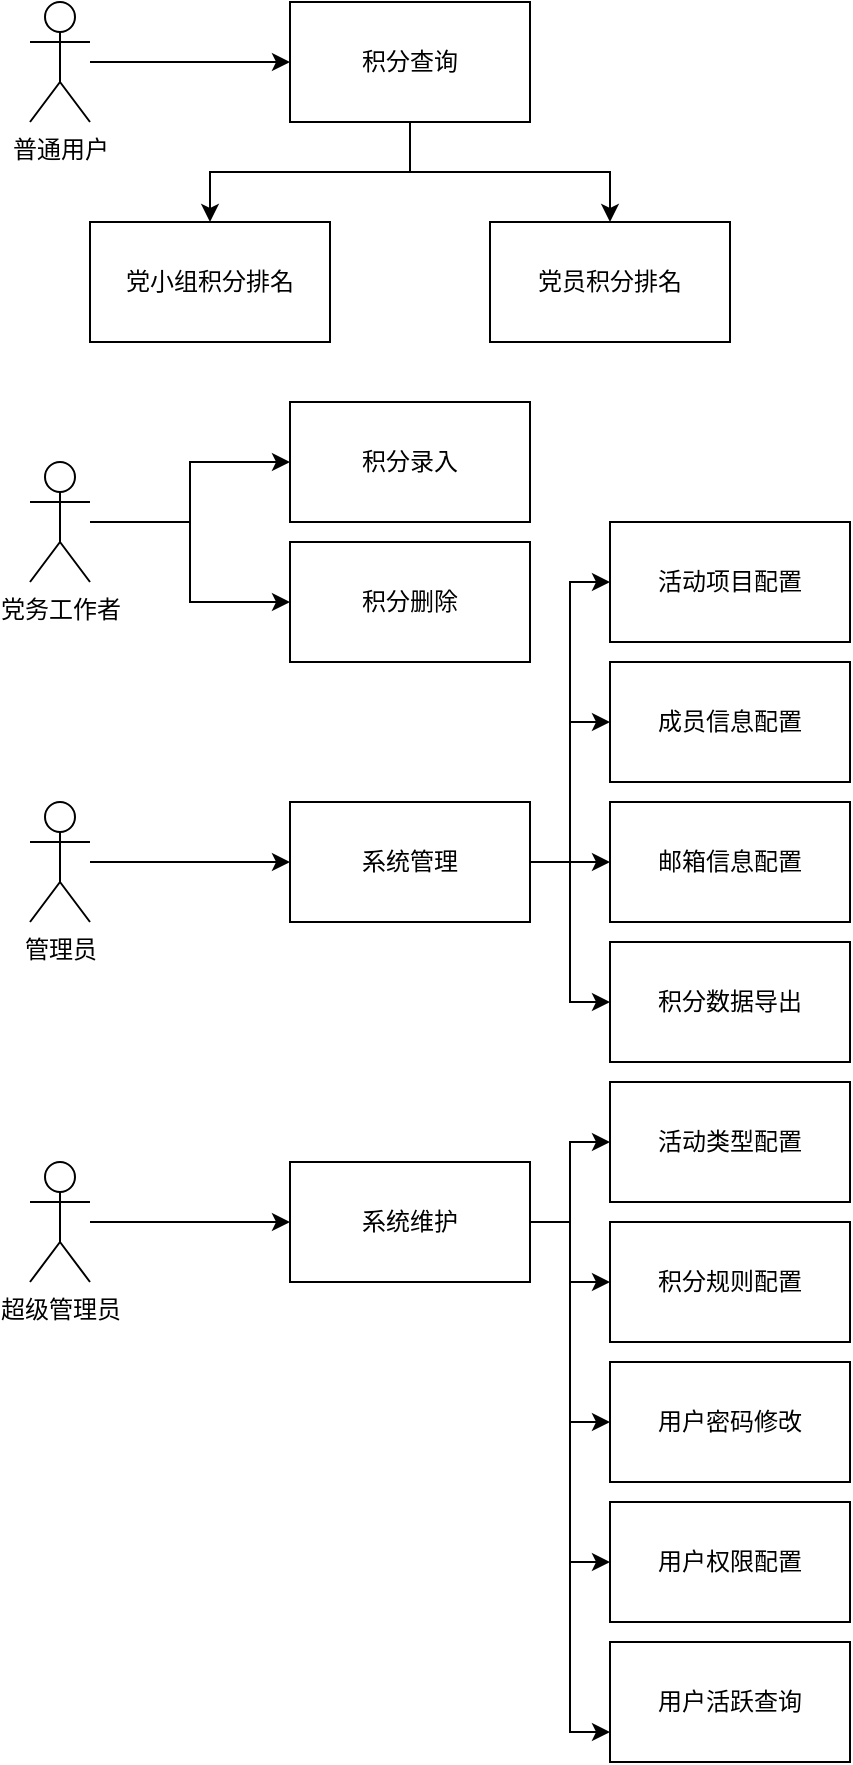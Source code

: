 <mxfile version="15.5.5" type="github">
  <diagram id="bh3-M8ebys-ZIm4aBCHa" name="Page-1">
    <mxGraphModel dx="2048" dy="692" grid="1" gridSize="10" guides="1" tooltips="1" connect="1" arrows="1" fold="1" page="1" pageScale="1" pageWidth="827" pageHeight="1169" math="0" shadow="0">
      <root>
        <mxCell id="0" />
        <mxCell id="1" parent="0" />
        <mxCell id="AsReBXEsJwNe9x3TPqY4-23" style="edgeStyle=orthogonalEdgeStyle;rounded=0;orthogonalLoop=1;jettySize=auto;html=1;" edge="1" parent="1" source="AsReBXEsJwNe9x3TPqY4-5" target="AsReBXEsJwNe9x3TPqY4-21">
          <mxGeometry relative="1" as="geometry" />
        </mxCell>
        <mxCell id="AsReBXEsJwNe9x3TPqY4-24" style="edgeStyle=orthogonalEdgeStyle;rounded=0;orthogonalLoop=1;jettySize=auto;html=1;exitX=0.5;exitY=1;exitDx=0;exitDy=0;" edge="1" parent="1" source="AsReBXEsJwNe9x3TPqY4-5" target="AsReBXEsJwNe9x3TPqY4-22">
          <mxGeometry relative="1" as="geometry" />
        </mxCell>
        <mxCell id="AsReBXEsJwNe9x3TPqY4-5" value="积分查询" style="rounded=0;whiteSpace=wrap;html=1;" vertex="1" parent="1">
          <mxGeometry y="200" width="120" height="60" as="geometry" />
        </mxCell>
        <mxCell id="AsReBXEsJwNe9x3TPqY4-6" value="积分录入" style="rounded=0;whiteSpace=wrap;html=1;" vertex="1" parent="1">
          <mxGeometry y="400" width="120" height="60" as="geometry" />
        </mxCell>
        <mxCell id="AsReBXEsJwNe9x3TPqY4-33" style="edgeStyle=orthogonalEdgeStyle;rounded=0;orthogonalLoop=1;jettySize=auto;html=1;entryX=0;entryY=0.5;entryDx=0;entryDy=0;" edge="1" parent="1" source="AsReBXEsJwNe9x3TPqY4-7" target="AsReBXEsJwNe9x3TPqY4-25">
          <mxGeometry relative="1" as="geometry" />
        </mxCell>
        <mxCell id="AsReBXEsJwNe9x3TPqY4-34" style="edgeStyle=orthogonalEdgeStyle;rounded=0;orthogonalLoop=1;jettySize=auto;html=1;entryX=0;entryY=0.5;entryDx=0;entryDy=0;" edge="1" parent="1" source="AsReBXEsJwNe9x3TPqY4-7" target="AsReBXEsJwNe9x3TPqY4-26">
          <mxGeometry relative="1" as="geometry" />
        </mxCell>
        <mxCell id="AsReBXEsJwNe9x3TPqY4-35" style="edgeStyle=orthogonalEdgeStyle;rounded=0;orthogonalLoop=1;jettySize=auto;html=1;exitX=1;exitY=0.5;exitDx=0;exitDy=0;entryX=0;entryY=0.5;entryDx=0;entryDy=0;" edge="1" parent="1" source="AsReBXEsJwNe9x3TPqY4-7" target="AsReBXEsJwNe9x3TPqY4-27">
          <mxGeometry relative="1" as="geometry" />
        </mxCell>
        <mxCell id="AsReBXEsJwNe9x3TPqY4-36" style="edgeStyle=orthogonalEdgeStyle;rounded=0;orthogonalLoop=1;jettySize=auto;html=1;exitX=1;exitY=0.5;exitDx=0;exitDy=0;entryX=0;entryY=0.5;entryDx=0;entryDy=0;" edge="1" parent="1" source="AsReBXEsJwNe9x3TPqY4-7" target="AsReBXEsJwNe9x3TPqY4-28">
          <mxGeometry relative="1" as="geometry" />
        </mxCell>
        <mxCell id="AsReBXEsJwNe9x3TPqY4-7" value="系统管理" style="rounded=0;whiteSpace=wrap;html=1;" vertex="1" parent="1">
          <mxGeometry y="600" width="120" height="60" as="geometry" />
        </mxCell>
        <mxCell id="AsReBXEsJwNe9x3TPqY4-42" style="edgeStyle=orthogonalEdgeStyle;rounded=0;orthogonalLoop=1;jettySize=auto;html=1;exitX=1;exitY=0.5;exitDx=0;exitDy=0;" edge="1" parent="1" source="AsReBXEsJwNe9x3TPqY4-8" target="AsReBXEsJwNe9x3TPqY4-37">
          <mxGeometry relative="1" as="geometry" />
        </mxCell>
        <mxCell id="AsReBXEsJwNe9x3TPqY4-43" style="edgeStyle=orthogonalEdgeStyle;rounded=0;orthogonalLoop=1;jettySize=auto;html=1;exitX=1;exitY=0.5;exitDx=0;exitDy=0;" edge="1" parent="1" source="AsReBXEsJwNe9x3TPqY4-8" target="AsReBXEsJwNe9x3TPqY4-38">
          <mxGeometry relative="1" as="geometry" />
        </mxCell>
        <mxCell id="AsReBXEsJwNe9x3TPqY4-44" style="edgeStyle=orthogonalEdgeStyle;rounded=0;orthogonalLoop=1;jettySize=auto;html=1;exitX=1;exitY=0.5;exitDx=0;exitDy=0;entryX=0;entryY=0.5;entryDx=0;entryDy=0;" edge="1" parent="1" source="AsReBXEsJwNe9x3TPqY4-8" target="AsReBXEsJwNe9x3TPqY4-39">
          <mxGeometry relative="1" as="geometry" />
        </mxCell>
        <mxCell id="AsReBXEsJwNe9x3TPqY4-45" style="edgeStyle=orthogonalEdgeStyle;rounded=0;orthogonalLoop=1;jettySize=auto;html=1;exitX=1;exitY=0.5;exitDx=0;exitDy=0;entryX=0;entryY=0.5;entryDx=0;entryDy=0;" edge="1" parent="1" source="AsReBXEsJwNe9x3TPqY4-8" target="AsReBXEsJwNe9x3TPqY4-40">
          <mxGeometry relative="1" as="geometry" />
        </mxCell>
        <mxCell id="AsReBXEsJwNe9x3TPqY4-46" style="edgeStyle=orthogonalEdgeStyle;rounded=0;orthogonalLoop=1;jettySize=auto;html=1;exitX=1;exitY=0.5;exitDx=0;exitDy=0;entryX=0;entryY=0.75;entryDx=0;entryDy=0;" edge="1" parent="1" source="AsReBXEsJwNe9x3TPqY4-8" target="AsReBXEsJwNe9x3TPqY4-41">
          <mxGeometry relative="1" as="geometry" />
        </mxCell>
        <mxCell id="AsReBXEsJwNe9x3TPqY4-8" value="系统维护" style="rounded=0;whiteSpace=wrap;html=1;" vertex="1" parent="1">
          <mxGeometry y="780" width="120" height="60" as="geometry" />
        </mxCell>
        <mxCell id="AsReBXEsJwNe9x3TPqY4-18" value="" style="edgeStyle=orthogonalEdgeStyle;rounded=0;orthogonalLoop=1;jettySize=auto;html=1;" edge="1" parent="1" source="AsReBXEsJwNe9x3TPqY4-10" target="AsReBXEsJwNe9x3TPqY4-5">
          <mxGeometry relative="1" as="geometry" />
        </mxCell>
        <mxCell id="AsReBXEsJwNe9x3TPqY4-10" value="普通用户" style="shape=umlActor;verticalLabelPosition=bottom;verticalAlign=top;html=1;outlineConnect=0;" vertex="1" parent="1">
          <mxGeometry x="-130" y="200" width="30" height="60" as="geometry" />
        </mxCell>
        <mxCell id="AsReBXEsJwNe9x3TPqY4-17" value="" style="edgeStyle=orthogonalEdgeStyle;rounded=0;orthogonalLoop=1;jettySize=auto;html=1;" edge="1" parent="1" source="AsReBXEsJwNe9x3TPqY4-14" target="AsReBXEsJwNe9x3TPqY4-6">
          <mxGeometry relative="1" as="geometry" />
        </mxCell>
        <mxCell id="AsReBXEsJwNe9x3TPqY4-30" style="edgeStyle=orthogonalEdgeStyle;rounded=0;orthogonalLoop=1;jettySize=auto;html=1;entryX=0;entryY=0.5;entryDx=0;entryDy=0;" edge="1" parent="1" source="AsReBXEsJwNe9x3TPqY4-14" target="AsReBXEsJwNe9x3TPqY4-29">
          <mxGeometry relative="1" as="geometry" />
        </mxCell>
        <mxCell id="AsReBXEsJwNe9x3TPqY4-14" value="党务工作者" style="shape=umlActor;verticalLabelPosition=bottom;verticalAlign=top;html=1;outlineConnect=0;" vertex="1" parent="1">
          <mxGeometry x="-130" y="430" width="30" height="60" as="geometry" />
        </mxCell>
        <mxCell id="AsReBXEsJwNe9x3TPqY4-19" value="" style="edgeStyle=orthogonalEdgeStyle;rounded=0;orthogonalLoop=1;jettySize=auto;html=1;" edge="1" parent="1" source="AsReBXEsJwNe9x3TPqY4-15" target="AsReBXEsJwNe9x3TPqY4-7">
          <mxGeometry relative="1" as="geometry" />
        </mxCell>
        <mxCell id="AsReBXEsJwNe9x3TPqY4-15" value="管理员" style="shape=umlActor;verticalLabelPosition=bottom;verticalAlign=top;html=1;outlineConnect=0;" vertex="1" parent="1">
          <mxGeometry x="-130" y="600" width="30" height="60" as="geometry" />
        </mxCell>
        <mxCell id="AsReBXEsJwNe9x3TPqY4-20" value="" style="edgeStyle=orthogonalEdgeStyle;rounded=0;orthogonalLoop=1;jettySize=auto;html=1;" edge="1" parent="1" source="AsReBXEsJwNe9x3TPqY4-16" target="AsReBXEsJwNe9x3TPqY4-8">
          <mxGeometry relative="1" as="geometry" />
        </mxCell>
        <mxCell id="AsReBXEsJwNe9x3TPqY4-16" value="超级管理员" style="shape=umlActor;verticalLabelPosition=bottom;verticalAlign=top;html=1;outlineConnect=0;" vertex="1" parent="1">
          <mxGeometry x="-130" y="780" width="30" height="60" as="geometry" />
        </mxCell>
        <mxCell id="AsReBXEsJwNe9x3TPqY4-21" value="党小组积分排名&lt;span style=&quot;color: rgba(0 , 0 , 0 , 0) ; font-family: monospace ; font-size: 0px&quot;&gt;%3CmxGraphModel%3E%3Croot%3E%3CmxCell%20id%3D%220%22%2F%3E%3CmxCell%20id%3D%221%22%20parent%3D%220%22%2F%3E%3CmxCell%20id%3D%222%22%20value%3D%22%E6%99%AE%E9%80%9A%E7%94%A8%E6%88%B7%22%20style%3D%22shape%3DumlActor%3BverticalLabelPosition%3Dbottom%3BverticalAlign%3Dtop%3Bhtml%3D1%3BoutlineConnect%3D0%3B%22%20vertex%3D%221%22%20parent%3D%221%22%3E%3CmxGeometry%20x%3D%2280%22%20y%3D%2260%22%20width%3D%2230%22%20height%3D%2260%22%20as%3D%22geometry%22%2F%3E%3C%2FmxCell%3E%3C%2Froot%3E%3C%2FmxGraphModel%3E&lt;/span&gt;" style="rounded=0;whiteSpace=wrap;html=1;" vertex="1" parent="1">
          <mxGeometry x="-100" y="310" width="120" height="60" as="geometry" />
        </mxCell>
        <mxCell id="AsReBXEsJwNe9x3TPqY4-22" value="党员积分排名&lt;span style=&quot;color: rgba(0 , 0 , 0 , 0) ; font-family: monospace ; font-size: 0px&quot;&gt;%3CmxGraphModel%3E%3Croot%3E%3CmxCell%20id%3D%220%22%2F%3E%3CmxCell%20id%3D%221%22%20parent%3D%220%22%2F%3E%3CmxCell%20id%3D%222%22%20value%3D%22%E6%99%AE%E9%80%9A%E7%94%A8%E6%88%B7%22%20style%3D%22shape%3DumlActor%3BverticalLabelPosition%3Dbottom%3BverticalAlign%3Dtop%3Bhtml%3D1%3BoutlineConnect%3D0%3B%22%20vertex%3D%221%22%20parent%3D%221%22%3E%3CmxGeometry%20x%3D%2280%22%20y%3D%2260%22%20width%3D%2230%22%20height%3D%2260%22%20as%3D%22geometry%22%2F%3E%3C%2FmxCell%3E%3C%2Froot%3E%3C%2FmxGraphModel%3E&lt;/span&gt;" style="rounded=0;whiteSpace=wrap;html=1;" vertex="1" parent="1">
          <mxGeometry x="100" y="310" width="120" height="60" as="geometry" />
        </mxCell>
        <mxCell id="AsReBXEsJwNe9x3TPqY4-25" value="成员信息配置" style="rounded=0;whiteSpace=wrap;html=1;" vertex="1" parent="1">
          <mxGeometry x="160" y="530" width="120" height="60" as="geometry" />
        </mxCell>
        <mxCell id="AsReBXEsJwNe9x3TPqY4-26" value="邮箱信息配置" style="rounded=0;whiteSpace=wrap;html=1;" vertex="1" parent="1">
          <mxGeometry x="160" y="600" width="120" height="60" as="geometry" />
        </mxCell>
        <mxCell id="AsReBXEsJwNe9x3TPqY4-27" value="积分数据导出" style="rounded=0;whiteSpace=wrap;html=1;" vertex="1" parent="1">
          <mxGeometry x="160" y="670" width="120" height="60" as="geometry" />
        </mxCell>
        <mxCell id="AsReBXEsJwNe9x3TPqY4-28" value="活动项目配置" style="rounded=0;whiteSpace=wrap;html=1;" vertex="1" parent="1">
          <mxGeometry x="160" y="460" width="120" height="60" as="geometry" />
        </mxCell>
        <mxCell id="AsReBXEsJwNe9x3TPqY4-29" value="积分删除" style="rounded=0;whiteSpace=wrap;html=1;" vertex="1" parent="1">
          <mxGeometry y="470" width="120" height="60" as="geometry" />
        </mxCell>
        <mxCell id="AsReBXEsJwNe9x3TPqY4-37" value="活动类型配置" style="rounded=0;whiteSpace=wrap;html=1;" vertex="1" parent="1">
          <mxGeometry x="160" y="740" width="120" height="60" as="geometry" />
        </mxCell>
        <mxCell id="AsReBXEsJwNe9x3TPqY4-38" value="积分规则配置" style="rounded=0;whiteSpace=wrap;html=1;" vertex="1" parent="1">
          <mxGeometry x="160" y="810" width="120" height="60" as="geometry" />
        </mxCell>
        <mxCell id="AsReBXEsJwNe9x3TPqY4-39" value="用户密码修改" style="rounded=0;whiteSpace=wrap;html=1;" vertex="1" parent="1">
          <mxGeometry x="160" y="880" width="120" height="60" as="geometry" />
        </mxCell>
        <mxCell id="AsReBXEsJwNe9x3TPqY4-40" value="用户权限配置" style="rounded=0;whiteSpace=wrap;html=1;" vertex="1" parent="1">
          <mxGeometry x="160" y="950" width="120" height="60" as="geometry" />
        </mxCell>
        <mxCell id="AsReBXEsJwNe9x3TPqY4-41" value="用户活跃查询" style="rounded=0;whiteSpace=wrap;html=1;" vertex="1" parent="1">
          <mxGeometry x="160" y="1020" width="120" height="60" as="geometry" />
        </mxCell>
      </root>
    </mxGraphModel>
  </diagram>
</mxfile>

